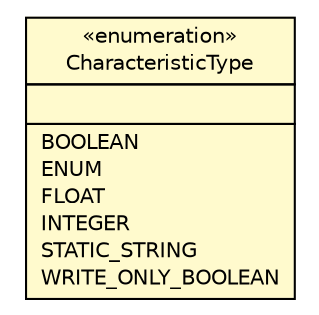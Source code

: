 #!/usr/local/bin/dot
#
# Class diagram 
# Generated by UMLGraph version 5.1 (http://www.umlgraph.org/)
#

digraph G {
	edge [fontname="Helvetica",fontsize=10,labelfontname="Helvetica",labelfontsize=10];
	node [fontname="Helvetica",fontsize=10,shape=plaintext];
	nodesep=0.25;
	ranksep=0.5;
	// com.clapi.data.Characteristic.CharacteristicType
	c364 [label=<<table title="com.clapi.data.Characteristic.CharacteristicType" border="0" cellborder="1" cellspacing="0" cellpadding="2" port="p" bgcolor="lemonChiffon" href="./Characteristic.CharacteristicType.html">
		<tr><td><table border="0" cellspacing="0" cellpadding="1">
<tr><td align="center" balign="center"> &#171;enumeration&#187; </td></tr>
<tr><td align="center" balign="center"> CharacteristicType </td></tr>
		</table></td></tr>
		<tr><td><table border="0" cellspacing="0" cellpadding="1">
<tr><td align="left" balign="left">  </td></tr>
		</table></td></tr>
		<tr><td><table border="0" cellspacing="0" cellpadding="1">
<tr><td align="left" balign="left"> BOOLEAN </td></tr>
<tr><td align="left" balign="left"> ENUM </td></tr>
<tr><td align="left" balign="left"> FLOAT </td></tr>
<tr><td align="left" balign="left"> INTEGER </td></tr>
<tr><td align="left" balign="left"> STATIC_STRING </td></tr>
<tr><td align="left" balign="left"> WRITE_ONLY_BOOLEAN </td></tr>
		</table></td></tr>
		</table>>, fontname="Helvetica", fontcolor="black", fontsize=10.0];
}

